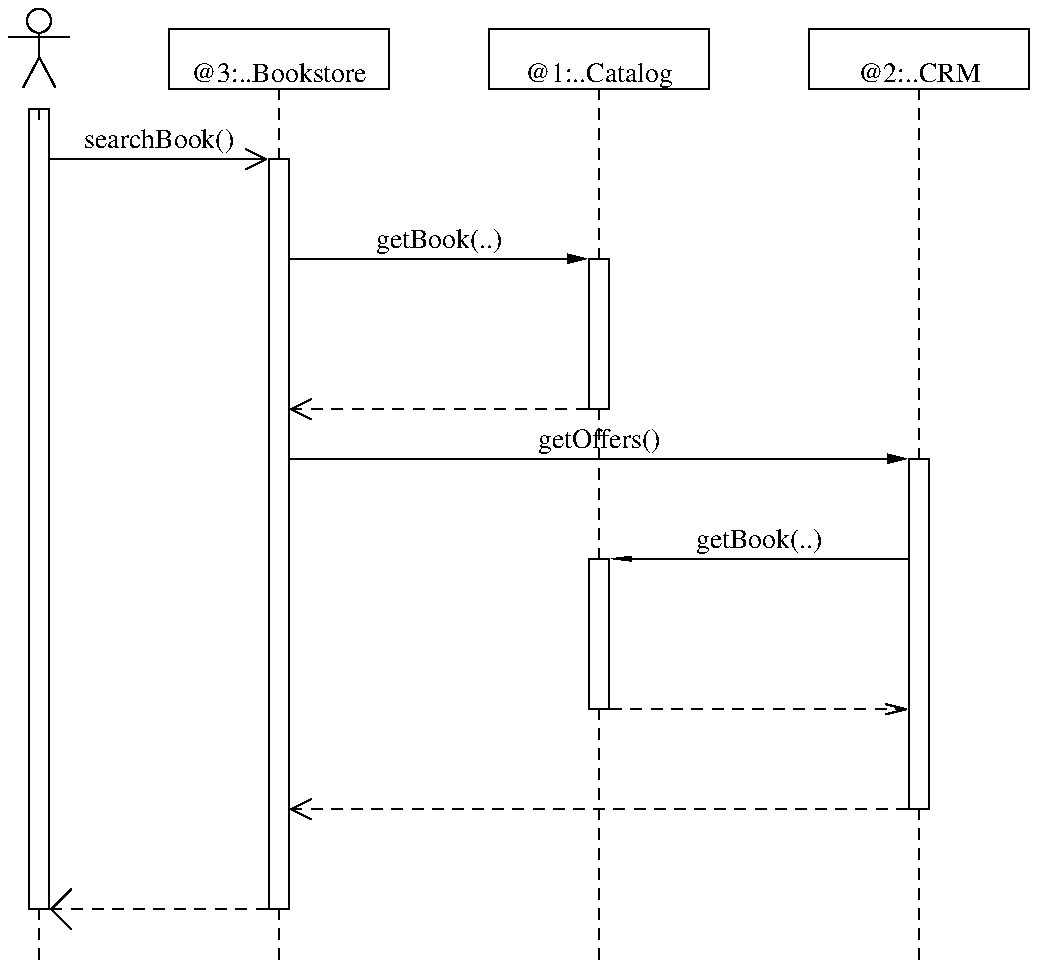 .PS
#/usr/bin/pic2plot -Tps
#
# Pic macros for drawing UML sequence diagrams
#
# (C) Copyright 2004-2005 Diomidis Spinellis.
#
# Permission to use, copy, and distribute this software and its
# documentation for any purpose and without fee is hereby granted,
# provided that the above copyright notice appear in all copies and that
# both that copyright notice and this permission notice appear in
# supporting documentation.
#
# THIS SOFTWARE IS PROVIDED ``AS IS'' AND WITHOUT ANY EXPRESS OR IMPLIED
# WARRANTIES, INCLUDING, WITHOUT LIMITATION, THE IMPLIED WARRANTIES OF
# MERCHANTIBILITY AND FITNESS FOR A PARTICULAR PURPOSE.
#
# $Id: sequence.pic,v 1.10 2005/10/19 18:36:08 dds Exp $
#


# Default parameters (can be redefined)

# Spacing between messages
spacing = 0.25;
# Active box width
awid = .1;
# Box height
boxht = 0.3;
# Commend folding
corner_fold=awid
# Comment distance
define comment_default_move {up 0.25 right 0.25};
# Comment height
comment_default_ht=0.5;
# Comment width
comment_default_wid=1;


# Create a new object(name,label1,label2)
define object {
	$1: box $2 $3; move;
	# Could also underline text with \mk\ul\ul\ul...\rt
	#{
	#	line from $1.w + (.1, -.07) to $1.e + (-.1, -.07);
	#}
	move to $1.e;
	move right;
	# Active is the level of activations of the object
	# 0 : inactive : draw thin line swimlane
	# 1 : active : draw thick swimlane
	# > 1: nested : draw nested swimlane
	active_$1 = 0;
	lifestart_$1 = $1.s.y;
}

# Create a new external actor(name,label)
define actor {
	$1: [
		XSEQC: circle rad 0.06;
		XSEQL: line from XSEQC.s down .12;
		line from XSEQL.start - (.15,.02) to XSEQL.start + (.15,-.02);
		XSEQL1: line from XSEQL.end left .08 down .15;
		XSEQL2: line from XSEQL.end right .08 down .15;
		line at XSEQC.n invis "" "" "" $2;
	]
	move to $1.e;
	move right;
	active_$1 = 0;
	lifestart_$1 = $1.s.y - .05;
}

# Create a new placeholder object(name)
define placeholder_object {
	$1: box invisible;
	move;
	move to $1.e;
	move right;
	active_$1 = 0;
	lifestart_$1 = $1.s.y;
}

define pobject {
	placeholder_object($1);
}

define extend_lifeline {
	if (active_$1 > 0) then {
                # draw the left edges of the boxes
		move to ($1.x - awid/2, Here.y);
		for level = 1 to active_$1 do {
			line from (Here.x, lifestart_$1) to Here;
			move right awid/2
		}

                # draw the right edge of the innermost box
		move right awid/2;
		line from (Here.x, lifestart_$1) to Here;
	} else {
		line from ($1.x, lifestart_$1) to ($1.x, Here.y) dashed;
	}
	lifestart_$1 = Here.y;
}

# complete(name)
# Complete the lifeline of the object with the given name
define complete {
	extend_lifeline($1)
	if (active_$1) then {
		# draw bottom of all active boxes
		line right ((active_$1 + 1) * awid/2) from ($1.x - awid/2, Here.y);
	}
}

# Draw a message(from_object,to_object,label)
define message {
	down;
	move spacing;
	# Adjust so that lines and arrows do not fall into the
	# active box.  Should be .5, but the arrow heads tend to
	# overshoot.
	if ($1.x <= $2.x) then {
		off_from = awid * .6;
		off_to = -awid * .6;
	} else {
		off_from = -awid * .6;
		off_to = awid * .6;
	}

        # add half a box width for each level of nesting
        if (active_$1 > 1) then {
                off_from = off_from + (active_$1 - 1) * awid/2;
        }

        # add half a box width for each level of nesting
        if (active_$2 > 1) then {
                off_to = off_to + (active_$2 - 1) * awid/2;
        }

	if ($1.x == $2.x) then {
		arrow from ($1.x + off_from, Here.y) right then down .25 then left $3 ljust " " " " " " ;
	} else {
		arrow from ($1.x + off_from, Here.y) to ($2.x + off_to, Here.y) $3 " ";
	}
}

# Display a lifeline constraint(object,label)
define lifeline_constraint {
        off_from = awid;
        # add half a box width for each level of nesting
        if (active_$1 > 1) then {
                off_from = off_from + (active_$1 - 1) * awid/2;
        }

	box at ($1.x + off_from, Here.y) invis $2 ljust " " ;
}

define lconstraint {
	lifeline_constraint($1,$2);
}

# Display an object constraint(label)
# for the last object drawn
define object_constraint {
	{ box invis with .s at last box .nw $1 ljust; }
}

define oconstraint {
	object_constraint($1);
}

# Draw a creation message(from_object,to_object,object_label)
define create_message {
	down;
	move spacing;
	if ($1.x <= $2.x) then {
		off_from = awid * .6;
		off_to = -boxwid * .51;
	} else {
		off_from = -awid * .6;
		off_to = boxwid * .51;
	}

        # add half a box width for each level of nesting
        if (active_$1 > 1) then {
                off_from = off_from + (active_$1 - 1) * awid/2;
        }

	# See comment in destroy_message
	XSEQA: arrow from ($1.x + off_from, Here.y) to ($2.x + off_to, Here.y) "�create�" " ";
	if ($1.x <= $2.x) then {
		{ XSEQB: box $3 with .w at XSEQA.end; }
	} else {
		{ XSEQB: box $3 with .e at XSEQA.end; }
	}
	{
		line from XSEQB.w + (.1, -.07) to XSEQB.e + (-.1, -.07);
	}
	lifestart_$2 = XSEQB.s.y;
	move (spacing + boxht) / 2;
}

define cmessage {
	create_message($1,$2,$3);
}

# Draw an X for a given object
define drawx {
	{
	line from($1.x - awid, lifestart_$1 - awid) to ($1.x + awid, lifestart_$1 + awid);
	line from($1.x - awid, lifestart_$1 + awid) to ($1.x + awid, lifestart_$1 - awid);
	}
}

# Draw a destroy message(from_object,to_object)
define destroy_message {
	down;
	move spacing;
	# The troff code is \(Fo \(Fc
	# The groff code is also \[Fo] \[Fc]
	# The pic2plot code is \Fo \Fc
	# See http://www.delorie.com/gnu/docs/plotutils/plotutils_71.html
	# To stay compatible with all we have to hardcode the characters
	message($1,$2,"�destroy�");
	complete($2);
	drawx($2);
}

define dmessage {
	destroy_message($1,$2);
}

# An object deletes itself: delete(object)
define delete {
	complete($1);
	lifestart_$1 = lifestart_$1 - awid;
	drawx($1);
}

# Draw a message return(from_object,to_object,label)
define return_message {
	down;
	move spacing;
	# See comment in message
	if ($1.x <= $2.x) then {
		off_from = awid * .6;
		off_to = -awid * .6;
	} else {
		off_from = -awid * .6;
		off_to = awid * .6;
	}

        # add half a box width for each level of nesting
        if (active_$1 > 1) then {
                off_from = off_from + (active_$1 - 1) * awid/2;
        }

        # add half a box width for each level of nesting
        if (active_$2 > 1) then {
                off_to = off_to + (active_$2 - 1) * awid/2;
        }

	arrow from  ($1.x + off_from, Here.y) to ($2.x + off_to, Here.y) dashed $3 " ";
}

define rmessage {
	return_message($1,$2,$3);
}

# Object becomes active
# Can be nested to show recursion
define active {
	extend_lifeline($1);
	# draw top of new active box
	line right awid from ($1.x + (active_$1 - 1) * awid/2, Here.y);
	active_$1 = active_$1 + 1;
}

# Object becomes inactive
# Can be nested to show recursion
define inactive {
	extend_lifeline($1);
	active_$1 = active_$1 - 1;
	# draw bottom of innermost active box
	line right awid from ($1.x + (active_$1 - 1) * awid/2, Here.y);
}

# Time step
# Useful at the beginning and the end
# to show object states
define step {
	down;
	move spacing;
}

# Switch to asynchronous messages
define async {
	arrowhead = 0;
	arrowwid = arrowwid * 2;
}

# Switch to synchronous messages
define sync {
	arrowhead = 1;
	arrowwid = arrowwid / 2;
}

# same as lifeline_constraint, but Text and empty string are exchanged.
define lconstraint_below{
        off_from = awid;
        # add half a box width for each level of nesting
        if (active_$1 > 1) then {
                off_from = off_from + (active_$1 - 1) * awid/2;
        }

	box at ($1.x + off_from, Here.y) invis "" $2 ljust;
}

# begin_frame(left_object,name,label_text);
define begin_frame {
	# The lifeline will be cut here
	extend_lifeline($1);
	# draw the frame-label
	$2: box $3 invis with .n at ($1.x, Here.y);
	d = $2.e.y - $2.se.y;
	line from $2.ne to $2.e then down d left d then to $2.sw;
	# continue the lifeline below the frame-label
	move to $2.s;
	lifestart_$1 = Here.y;
}

# end_frame(right_object,name);
define end_frame {
	# dummy-box for the lower right corner:
	box invis "" with .s at ($1.x, Here.y);
	# draw the frame
	frame_wid = last box.se.x - $2.nw.x
	frame_ht = - last box.se.y + $2.nw.y
	box with .nw at $2.nw wid frame_wid ht frame_ht;
	# restore Here.y
	move to last box.s;
}

# comment(object,[name],[line_movement], [box_size] text);
define comment {
	old_y = Here.y
	# draw the first connecting line, at which's end the box wil be positioned
	move to ($1.x, Here.y)
	if "$3" == "" then {
		line comment_default_move() dashed;
	} else {
		line $3 dashed;
	}

	# draw the box, use comment_default_xx if no explicit
	# size is given together with the text in parameter 4
	old_boxht=boxht;
	old_boxwid=boxwid;
	boxht=comment_default_ht;
	boxwid=comment_default_wid;
	if "$2" == "" then {
		box invis $4;
	} else {
		$2: box invis $4;
	}
	boxht=old_boxht;
	boxwid=old_boxwid;

	# draw the frame of the comment
	line from       last box.nw \
		to          last box.ne - (corner_fold, 0) \
		then to last box.ne - (0, corner_fold) \
		then to last box.se \
		then to last box.sw \
		then to last box.nw ;
	line from       last box.ne - (corner_fold, 0) \
		to          last box.ne - (corner_fold, corner_fold) \
		then to last box.ne - (0, corner_fold) ;

	# restore Here.y
	move to ($1.x, old_y)
}

# connect_to_comment(object,name);
define connect_to_comment {
	old_y = Here.y
	# start at the object
	move to ($1.x, Here.y)
	# find the best connection-point of the comment to use as line-end
	if $1.x < $2.w.x then {
		line to $2.w dashed;
	} else {
		if $1.x > $2.e.x then {
			line to $2.e dashed;
		} else {
			if Here.y < $2.s.y then {
				line to $2.s dashed;
			} else {
				if Here.y > $2.n.y then {
					line to $2.n dashed;
				}
			}
		}
	}
	# restore Here.y
	move to ($1.x, old_y)
}

boxwid = 1.1;
movewid = 0.5;
actor(O0,"");
object(O3,"","@3:..Bookstore");
object(O1,"","@1:..Catalog");
object(O2,"","@2:..CRM");
step();
active(O0);
async();
message(O0,O3, "searchBook()");
active(O3);
step();
sync();
message(O3,O1, "getBook(..)");
active(O1);
step();
step();
async();
rmessage(O1,O3, "");
inactive(O1);
sync();
message(O3,O2, "getOffers()");
active(O2);
step();
sync();
message(O2,O1, "getBook(..)");
active(O1);
step();
step();
async();
rmessage(O1,O2, "");
inactive(O1);
step();
async();
rmessage(O2,O3, "");
inactive(O2);
step();
async();
rmessage(O3,O0, "");
inactive(O3);
inactive(O0);
step();
complete(O0);
complete(O1);
complete(O2);
complete(O3);
complete(O0);
.PE
